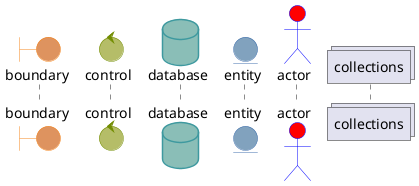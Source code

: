 {
  "sha1": "n5q23whqyamy6fm9nhzbfqvnn4uznao",
  "insertion": {
    "when": "2024-06-04T17:28:38.194Z",
    "url": "http://plantuml.sourceforge.net/qa/?qa=5112/skinparam-boundary-control-database-entity-sequence-diagram",
    "user": "plantuml@gmail.com"
  }
}
@startuml
skinparam {
    ActorBackgroundColor red
    ActorBorderColor blue
    BoundaryBackgroundColor #de935f
    BoundaryBorderColor #f5871f
    ControlBackgroundColor #b5bd68
    ControlBorderColor #718c00
    DatabaseBackgroundColor #8abeb7
    DatabaseBorderColor #3e999f
    EntityBackgroundColor #81a2be
    EntityBorderColor #4271ae
}
boundary boundary
control control
database database
entity entity
actor actor
collections collections
@enduml
